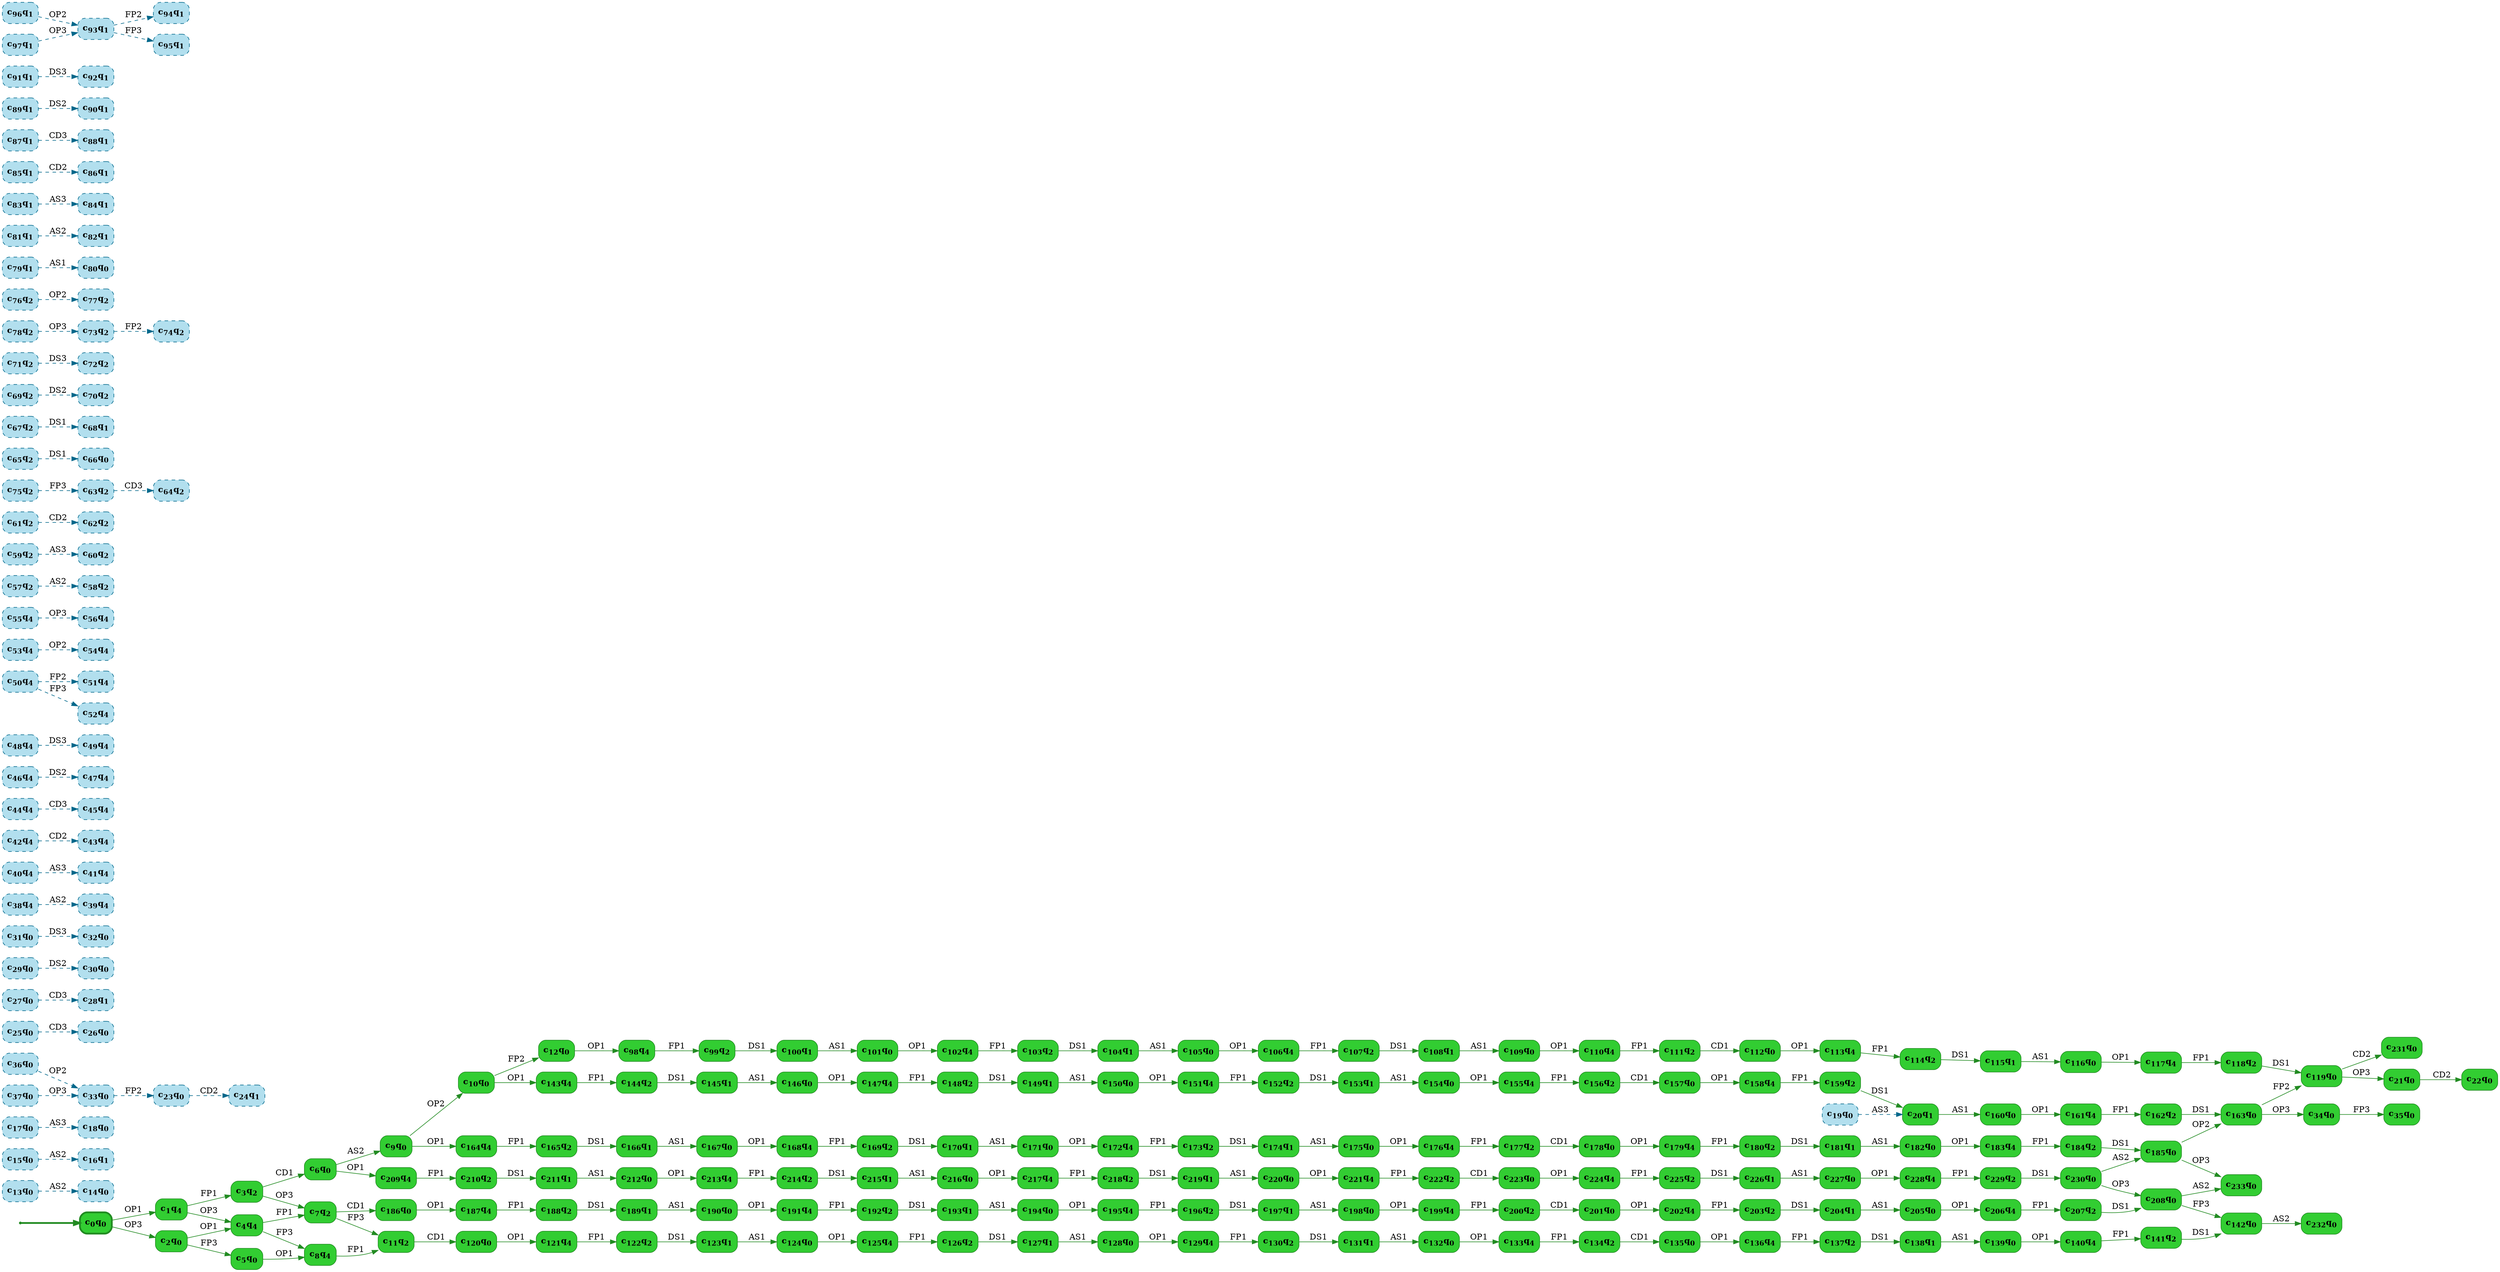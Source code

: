digraph g {

	rankdir="LR"

	__invisible__[shape="point", color="forestgreen"]
	c0q0[label=<<b>c<sub>0</sub>q<sub>0</sub></b>>, shape="box", style="rounded, filled", fillcolor="limegreen", color="forestgreen", penwidth=3] // Initial
	c1q4[label=<<b>c<sub>1</sub>q<sub>4</sub></b>>, shape="box", style="rounded, filled", fillcolor="limegreen", color="forestgreen"]
	c3q2[label=<<b>c<sub>3</sub>q<sub>2</sub></b>>, shape="box", style="rounded, filled", fillcolor="limegreen", color="forestgreen"]
	c6q0[label=<<b>c<sub>6</sub>q<sub>0</sub></b>>, shape="box", style="rounded, filled", fillcolor="limegreen", color="forestgreen"]
	c9q0[label=<<b>c<sub>9</sub>q<sub>0</sub></b>>, shape="box", style="rounded, filled", fillcolor="limegreen", color="forestgreen"]
	c10q0[label=<<b>c<sub>10</sub>q<sub>0</sub></b>>, shape="box", style="rounded, filled", fillcolor="limegreen", color="forestgreen"]
	c12q0[label=<<b>c<sub>12</sub>q<sub>0</sub></b>>, shape="box", style="rounded, filled", fillcolor="limegreen", color="forestgreen"]
	c98q4[label=<<b>c<sub>98</sub>q<sub>4</sub></b>>, shape="box", style="rounded, filled", fillcolor="limegreen", color="forestgreen"]
	c99q2[label=<<b>c<sub>99</sub>q<sub>2</sub></b>>, shape="box", style="rounded, filled", fillcolor="limegreen", color="forestgreen"]
	c100q1[label=<<b>c<sub>100</sub>q<sub>1</sub></b>>, shape="box", style="rounded, filled", fillcolor="limegreen", color="forestgreen"]
	c101q0[label=<<b>c<sub>101</sub>q<sub>0</sub></b>>, shape="box", style="rounded, filled", fillcolor="limegreen", color="forestgreen"]
	c102q4[label=<<b>c<sub>102</sub>q<sub>4</sub></b>>, shape="box", style="rounded, filled", fillcolor="limegreen", color="forestgreen"]
	c103q2[label=<<b>c<sub>103</sub>q<sub>2</sub></b>>, shape="box", style="rounded, filled", fillcolor="limegreen", color="forestgreen"]
	c104q1[label=<<b>c<sub>104</sub>q<sub>1</sub></b>>, shape="box", style="rounded, filled", fillcolor="limegreen", color="forestgreen"]
	c105q0[label=<<b>c<sub>105</sub>q<sub>0</sub></b>>, shape="box", style="rounded, filled", fillcolor="limegreen", color="forestgreen"]
	c106q4[label=<<b>c<sub>106</sub>q<sub>4</sub></b>>, shape="box", style="rounded, filled", fillcolor="limegreen", color="forestgreen"]
	c107q2[label=<<b>c<sub>107</sub>q<sub>2</sub></b>>, shape="box", style="rounded, filled", fillcolor="limegreen", color="forestgreen"]
	c108q1[label=<<b>c<sub>108</sub>q<sub>1</sub></b>>, shape="box", style="rounded, filled", fillcolor="limegreen", color="forestgreen"]
	c109q0[label=<<b>c<sub>109</sub>q<sub>0</sub></b>>, shape="box", style="rounded, filled", fillcolor="limegreen", color="forestgreen"]
	c110q4[label=<<b>c<sub>110</sub>q<sub>4</sub></b>>, shape="box", style="rounded, filled", fillcolor="limegreen", color="forestgreen"]
	c111q2[label=<<b>c<sub>111</sub>q<sub>2</sub></b>>, shape="box", style="rounded, filled", fillcolor="limegreen", color="forestgreen"]
	c112q0[label=<<b>c<sub>112</sub>q<sub>0</sub></b>>, shape="box", style="rounded, filled", fillcolor="limegreen", color="forestgreen"]
	c113q4[label=<<b>c<sub>113</sub>q<sub>4</sub></b>>, shape="box", style="rounded, filled", fillcolor="limegreen", color="forestgreen"]
	c114q2[label=<<b>c<sub>114</sub>q<sub>2</sub></b>>, shape="box", style="rounded, filled", fillcolor="limegreen", color="forestgreen"]
	c115q1[label=<<b>c<sub>115</sub>q<sub>1</sub></b>>, shape="box", style="rounded, filled", fillcolor="limegreen", color="forestgreen"]
	c116q0[label=<<b>c<sub>116</sub>q<sub>0</sub></b>>, shape="box", style="rounded, filled", fillcolor="limegreen", color="forestgreen"]
	c117q4[label=<<b>c<sub>117</sub>q<sub>4</sub></b>>, shape="box", style="rounded, filled", fillcolor="limegreen", color="forestgreen"]
	c118q2[label=<<b>c<sub>118</sub>q<sub>2</sub></b>>, shape="box", style="rounded, filled", fillcolor="limegreen", color="forestgreen"]
	c119q0[label=<<b>c<sub>119</sub>q<sub>0</sub></b>>, shape="box", style="rounded, filled", fillcolor="limegreen", color="forestgreen"]
	c231q0[label=<<b>c<sub>231</sub>q<sub>0</sub></b>>, shape="box", style="rounded, filled", fillcolor="limegreen", color="forestgreen"]
	c21q0[label=<<b>c<sub>21</sub>q<sub>0</sub></b>>, shape="box", style="rounded, filled", fillcolor="limegreen", color="forestgreen"]
	c22q0[label=<<b>c<sub>22</sub>q<sub>0</sub></b>>, shape="box", style="rounded, filled", fillcolor="limegreen", color="forestgreen"]
	c143q4[label=<<b>c<sub>143</sub>q<sub>4</sub></b>>, shape="box", style="rounded, filled", fillcolor="limegreen", color="forestgreen"]
	c144q2[label=<<b>c<sub>144</sub>q<sub>2</sub></b>>, shape="box", style="rounded, filled", fillcolor="limegreen", color="forestgreen"]
	c145q1[label=<<b>c<sub>145</sub>q<sub>1</sub></b>>, shape="box", style="rounded, filled", fillcolor="limegreen", color="forestgreen"]
	c146q0[label=<<b>c<sub>146</sub>q<sub>0</sub></b>>, shape="box", style="rounded, filled", fillcolor="limegreen", color="forestgreen"]
	c147q4[label=<<b>c<sub>147</sub>q<sub>4</sub></b>>, shape="box", style="rounded, filled", fillcolor="limegreen", color="forestgreen"]
	c148q2[label=<<b>c<sub>148</sub>q<sub>2</sub></b>>, shape="box", style="rounded, filled", fillcolor="limegreen", color="forestgreen"]
	c149q1[label=<<b>c<sub>149</sub>q<sub>1</sub></b>>, shape="box", style="rounded, filled", fillcolor="limegreen", color="forestgreen"]
	c150q0[label=<<b>c<sub>150</sub>q<sub>0</sub></b>>, shape="box", style="rounded, filled", fillcolor="limegreen", color="forestgreen"]
	c151q4[label=<<b>c<sub>151</sub>q<sub>4</sub></b>>, shape="box", style="rounded, filled", fillcolor="limegreen", color="forestgreen"]
	c152q2[label=<<b>c<sub>152</sub>q<sub>2</sub></b>>, shape="box", style="rounded, filled", fillcolor="limegreen", color="forestgreen"]
	c153q1[label=<<b>c<sub>153</sub>q<sub>1</sub></b>>, shape="box", style="rounded, filled", fillcolor="limegreen", color="forestgreen"]
	c154q0[label=<<b>c<sub>154</sub>q<sub>0</sub></b>>, shape="box", style="rounded, filled", fillcolor="limegreen", color="forestgreen"]
	c155q4[label=<<b>c<sub>155</sub>q<sub>4</sub></b>>, shape="box", style="rounded, filled", fillcolor="limegreen", color="forestgreen"]
	c156q2[label=<<b>c<sub>156</sub>q<sub>2</sub></b>>, shape="box", style="rounded, filled", fillcolor="limegreen", color="forestgreen"]
	c157q0[label=<<b>c<sub>157</sub>q<sub>0</sub></b>>, shape="box", style="rounded, filled", fillcolor="limegreen", color="forestgreen"]
	c158q4[label=<<b>c<sub>158</sub>q<sub>4</sub></b>>, shape="box", style="rounded, filled", fillcolor="limegreen", color="forestgreen"]
	c159q2[label=<<b>c<sub>159</sub>q<sub>2</sub></b>>, shape="box", style="rounded, filled", fillcolor="limegreen", color="forestgreen"]
	c20q1[label=<<b>c<sub>20</sub>q<sub>1</sub></b>>, shape="box", style="rounded, filled", fillcolor="limegreen", color="forestgreen"]
	c160q0[label=<<b>c<sub>160</sub>q<sub>0</sub></b>>, shape="box", style="rounded, filled", fillcolor="limegreen", color="forestgreen"]
	c161q4[label=<<b>c<sub>161</sub>q<sub>4</sub></b>>, shape="box", style="rounded, filled", fillcolor="limegreen", color="forestgreen"]
	c162q2[label=<<b>c<sub>162</sub>q<sub>2</sub></b>>, shape="box", style="rounded, filled", fillcolor="limegreen", color="forestgreen"]
	c163q0[label=<<b>c<sub>163</sub>q<sub>0</sub></b>>, shape="box", style="rounded, filled", fillcolor="limegreen", color="forestgreen"]
	c34q0[label=<<b>c<sub>34</sub>q<sub>0</sub></b>>, shape="box", style="rounded, filled", fillcolor="limegreen", color="forestgreen"]
	c35q0[label=<<b>c<sub>35</sub>q<sub>0</sub></b>>, shape="box", style="rounded, filled", fillcolor="limegreen", color="forestgreen"]
	c164q4[label=<<b>c<sub>164</sub>q<sub>4</sub></b>>, shape="box", style="rounded, filled", fillcolor="limegreen", color="forestgreen"]
	c165q2[label=<<b>c<sub>165</sub>q<sub>2</sub></b>>, shape="box", style="rounded, filled", fillcolor="limegreen", color="forestgreen"]
	c166q1[label=<<b>c<sub>166</sub>q<sub>1</sub></b>>, shape="box", style="rounded, filled", fillcolor="limegreen", color="forestgreen"]
	c167q0[label=<<b>c<sub>167</sub>q<sub>0</sub></b>>, shape="box", style="rounded, filled", fillcolor="limegreen", color="forestgreen"]
	c168q4[label=<<b>c<sub>168</sub>q<sub>4</sub></b>>, shape="box", style="rounded, filled", fillcolor="limegreen", color="forestgreen"]
	c169q2[label=<<b>c<sub>169</sub>q<sub>2</sub></b>>, shape="box", style="rounded, filled", fillcolor="limegreen", color="forestgreen"]
	c170q1[label=<<b>c<sub>170</sub>q<sub>1</sub></b>>, shape="box", style="rounded, filled", fillcolor="limegreen", color="forestgreen"]
	c171q0[label=<<b>c<sub>171</sub>q<sub>0</sub></b>>, shape="box", style="rounded, filled", fillcolor="limegreen", color="forestgreen"]
	c172q4[label=<<b>c<sub>172</sub>q<sub>4</sub></b>>, shape="box", style="rounded, filled", fillcolor="limegreen", color="forestgreen"]
	c173q2[label=<<b>c<sub>173</sub>q<sub>2</sub></b>>, shape="box", style="rounded, filled", fillcolor="limegreen", color="forestgreen"]
	c174q1[label=<<b>c<sub>174</sub>q<sub>1</sub></b>>, shape="box", style="rounded, filled", fillcolor="limegreen", color="forestgreen"]
	c175q0[label=<<b>c<sub>175</sub>q<sub>0</sub></b>>, shape="box", style="rounded, filled", fillcolor="limegreen", color="forestgreen"]
	c176q4[label=<<b>c<sub>176</sub>q<sub>4</sub></b>>, shape="box", style="rounded, filled", fillcolor="limegreen", color="forestgreen"]
	c177q2[label=<<b>c<sub>177</sub>q<sub>2</sub></b>>, shape="box", style="rounded, filled", fillcolor="limegreen", color="forestgreen"]
	c178q0[label=<<b>c<sub>178</sub>q<sub>0</sub></b>>, shape="box", style="rounded, filled", fillcolor="limegreen", color="forestgreen"]
	c179q4[label=<<b>c<sub>179</sub>q<sub>4</sub></b>>, shape="box", style="rounded, filled", fillcolor="limegreen", color="forestgreen"]
	c180q2[label=<<b>c<sub>180</sub>q<sub>2</sub></b>>, shape="box", style="rounded, filled", fillcolor="limegreen", color="forestgreen"]
	c181q1[label=<<b>c<sub>181</sub>q<sub>1</sub></b>>, shape="box", style="rounded, filled", fillcolor="limegreen", color="forestgreen"]
	c182q0[label=<<b>c<sub>182</sub>q<sub>0</sub></b>>, shape="box", style="rounded, filled", fillcolor="limegreen", color="forestgreen"]
	c183q4[label=<<b>c<sub>183</sub>q<sub>4</sub></b>>, shape="box", style="rounded, filled", fillcolor="limegreen", color="forestgreen"]
	c184q2[label=<<b>c<sub>184</sub>q<sub>2</sub></b>>, shape="box", style="rounded, filled", fillcolor="limegreen", color="forestgreen"]
	c185q0[label=<<b>c<sub>185</sub>q<sub>0</sub></b>>, shape="box", style="rounded, filled", fillcolor="limegreen", color="forestgreen"]
	c233q0[label=<<b>c<sub>233</sub>q<sub>0</sub></b>>, shape="box", style="rounded, filled", fillcolor="limegreen", color="forestgreen"]
	c209q4[label=<<b>c<sub>209</sub>q<sub>4</sub></b>>, shape="box", style="rounded, filled", fillcolor="limegreen", color="forestgreen"]
	c210q2[label=<<b>c<sub>210</sub>q<sub>2</sub></b>>, shape="box", style="rounded, filled", fillcolor="limegreen", color="forestgreen"]
	c211q1[label=<<b>c<sub>211</sub>q<sub>1</sub></b>>, shape="box", style="rounded, filled", fillcolor="limegreen", color="forestgreen"]
	c212q0[label=<<b>c<sub>212</sub>q<sub>0</sub></b>>, shape="box", style="rounded, filled", fillcolor="limegreen", color="forestgreen"]
	c213q4[label=<<b>c<sub>213</sub>q<sub>4</sub></b>>, shape="box", style="rounded, filled", fillcolor="limegreen", color="forestgreen"]
	c214q2[label=<<b>c<sub>214</sub>q<sub>2</sub></b>>, shape="box", style="rounded, filled", fillcolor="limegreen", color="forestgreen"]
	c215q1[label=<<b>c<sub>215</sub>q<sub>1</sub></b>>, shape="box", style="rounded, filled", fillcolor="limegreen", color="forestgreen"]
	c216q0[label=<<b>c<sub>216</sub>q<sub>0</sub></b>>, shape="box", style="rounded, filled", fillcolor="limegreen", color="forestgreen"]
	c217q4[label=<<b>c<sub>217</sub>q<sub>4</sub></b>>, shape="box", style="rounded, filled", fillcolor="limegreen", color="forestgreen"]
	c218q2[label=<<b>c<sub>218</sub>q<sub>2</sub></b>>, shape="box", style="rounded, filled", fillcolor="limegreen", color="forestgreen"]
	c219q1[label=<<b>c<sub>219</sub>q<sub>1</sub></b>>, shape="box", style="rounded, filled", fillcolor="limegreen", color="forestgreen"]
	c220q0[label=<<b>c<sub>220</sub>q<sub>0</sub></b>>, shape="box", style="rounded, filled", fillcolor="limegreen", color="forestgreen"]
	c221q4[label=<<b>c<sub>221</sub>q<sub>4</sub></b>>, shape="box", style="rounded, filled", fillcolor="limegreen", color="forestgreen"]
	c222q2[label=<<b>c<sub>222</sub>q<sub>2</sub></b>>, shape="box", style="rounded, filled", fillcolor="limegreen", color="forestgreen"]
	c223q0[label=<<b>c<sub>223</sub>q<sub>0</sub></b>>, shape="box", style="rounded, filled", fillcolor="limegreen", color="forestgreen"]
	c224q4[label=<<b>c<sub>224</sub>q<sub>4</sub></b>>, shape="box", style="rounded, filled", fillcolor="limegreen", color="forestgreen"]
	c225q2[label=<<b>c<sub>225</sub>q<sub>2</sub></b>>, shape="box", style="rounded, filled", fillcolor="limegreen", color="forestgreen"]
	c226q1[label=<<b>c<sub>226</sub>q<sub>1</sub></b>>, shape="box", style="rounded, filled", fillcolor="limegreen", color="forestgreen"]
	c227q0[label=<<b>c<sub>227</sub>q<sub>0</sub></b>>, shape="box", style="rounded, filled", fillcolor="limegreen", color="forestgreen"]
	c228q4[label=<<b>c<sub>228</sub>q<sub>4</sub></b>>, shape="box", style="rounded, filled", fillcolor="limegreen", color="forestgreen"]
	c229q2[label=<<b>c<sub>229</sub>q<sub>2</sub></b>>, shape="box", style="rounded, filled", fillcolor="limegreen", color="forestgreen"]
	c230q0[label=<<b>c<sub>230</sub>q<sub>0</sub></b>>, shape="box", style="rounded, filled", fillcolor="limegreen", color="forestgreen"]
	c208q0[label=<<b>c<sub>208</sub>q<sub>0</sub></b>>, shape="box", style="rounded, filled", fillcolor="limegreen", color="forestgreen"]
	c142q0[label=<<b>c<sub>142</sub>q<sub>0</sub></b>>, shape="box", style="rounded, filled", fillcolor="limegreen", color="forestgreen"]
	c232q0[label=<<b>c<sub>232</sub>q<sub>0</sub></b>>, shape="box", style="rounded, filled", fillcolor="limegreen", color="forestgreen"]
	c7q2[label=<<b>c<sub>7</sub>q<sub>2</sub></b>>, shape="box", style="rounded, filled", fillcolor="limegreen", color="forestgreen"]
	c11q2[label=<<b>c<sub>11</sub>q<sub>2</sub></b>>, shape="box", style="rounded, filled", fillcolor="limegreen", color="forestgreen"]
	c120q0[label=<<b>c<sub>120</sub>q<sub>0</sub></b>>, shape="box", style="rounded, filled", fillcolor="limegreen", color="forestgreen"]
	c121q4[label=<<b>c<sub>121</sub>q<sub>4</sub></b>>, shape="box", style="rounded, filled", fillcolor="limegreen", color="forestgreen"]
	c122q2[label=<<b>c<sub>122</sub>q<sub>2</sub></b>>, shape="box", style="rounded, filled", fillcolor="limegreen", color="forestgreen"]
	c123q1[label=<<b>c<sub>123</sub>q<sub>1</sub></b>>, shape="box", style="rounded, filled", fillcolor="limegreen", color="forestgreen"]
	c124q0[label=<<b>c<sub>124</sub>q<sub>0</sub></b>>, shape="box", style="rounded, filled", fillcolor="limegreen", color="forestgreen"]
	c125q4[label=<<b>c<sub>125</sub>q<sub>4</sub></b>>, shape="box", style="rounded, filled", fillcolor="limegreen", color="forestgreen"]
	c126q2[label=<<b>c<sub>126</sub>q<sub>2</sub></b>>, shape="box", style="rounded, filled", fillcolor="limegreen", color="forestgreen"]
	c127q1[label=<<b>c<sub>127</sub>q<sub>1</sub></b>>, shape="box", style="rounded, filled", fillcolor="limegreen", color="forestgreen"]
	c128q0[label=<<b>c<sub>128</sub>q<sub>0</sub></b>>, shape="box", style="rounded, filled", fillcolor="limegreen", color="forestgreen"]
	c129q4[label=<<b>c<sub>129</sub>q<sub>4</sub></b>>, shape="box", style="rounded, filled", fillcolor="limegreen", color="forestgreen"]
	c130q2[label=<<b>c<sub>130</sub>q<sub>2</sub></b>>, shape="box", style="rounded, filled", fillcolor="limegreen", color="forestgreen"]
	c131q1[label=<<b>c<sub>131</sub>q<sub>1</sub></b>>, shape="box", style="rounded, filled", fillcolor="limegreen", color="forestgreen"]
	c132q0[label=<<b>c<sub>132</sub>q<sub>0</sub></b>>, shape="box", style="rounded, filled", fillcolor="limegreen", color="forestgreen"]
	c133q4[label=<<b>c<sub>133</sub>q<sub>4</sub></b>>, shape="box", style="rounded, filled", fillcolor="limegreen", color="forestgreen"]
	c134q2[label=<<b>c<sub>134</sub>q<sub>2</sub></b>>, shape="box", style="rounded, filled", fillcolor="limegreen", color="forestgreen"]
	c135q0[label=<<b>c<sub>135</sub>q<sub>0</sub></b>>, shape="box", style="rounded, filled", fillcolor="limegreen", color="forestgreen"]
	c136q4[label=<<b>c<sub>136</sub>q<sub>4</sub></b>>, shape="box", style="rounded, filled", fillcolor="limegreen", color="forestgreen"]
	c137q2[label=<<b>c<sub>137</sub>q<sub>2</sub></b>>, shape="box", style="rounded, filled", fillcolor="limegreen", color="forestgreen"]
	c138q1[label=<<b>c<sub>138</sub>q<sub>1</sub></b>>, shape="box", style="rounded, filled", fillcolor="limegreen", color="forestgreen"]
	c139q0[label=<<b>c<sub>139</sub>q<sub>0</sub></b>>, shape="box", style="rounded, filled", fillcolor="limegreen", color="forestgreen"]
	c140q4[label=<<b>c<sub>140</sub>q<sub>4</sub></b>>, shape="box", style="rounded, filled", fillcolor="limegreen", color="forestgreen"]
	c141q2[label=<<b>c<sub>141</sub>q<sub>2</sub></b>>, shape="box", style="rounded, filled", fillcolor="limegreen", color="forestgreen"]
	c186q0[label=<<b>c<sub>186</sub>q<sub>0</sub></b>>, shape="box", style="rounded, filled", fillcolor="limegreen", color="forestgreen"]
	c187q4[label=<<b>c<sub>187</sub>q<sub>4</sub></b>>, shape="box", style="rounded, filled", fillcolor="limegreen", color="forestgreen"]
	c188q2[label=<<b>c<sub>188</sub>q<sub>2</sub></b>>, shape="box", style="rounded, filled", fillcolor="limegreen", color="forestgreen"]
	c189q1[label=<<b>c<sub>189</sub>q<sub>1</sub></b>>, shape="box", style="rounded, filled", fillcolor="limegreen", color="forestgreen"]
	c190q0[label=<<b>c<sub>190</sub>q<sub>0</sub></b>>, shape="box", style="rounded, filled", fillcolor="limegreen", color="forestgreen"]
	c191q4[label=<<b>c<sub>191</sub>q<sub>4</sub></b>>, shape="box", style="rounded, filled", fillcolor="limegreen", color="forestgreen"]
	c192q2[label=<<b>c<sub>192</sub>q<sub>2</sub></b>>, shape="box", style="rounded, filled", fillcolor="limegreen", color="forestgreen"]
	c193q1[label=<<b>c<sub>193</sub>q<sub>1</sub></b>>, shape="box", style="rounded, filled", fillcolor="limegreen", color="forestgreen"]
	c194q0[label=<<b>c<sub>194</sub>q<sub>0</sub></b>>, shape="box", style="rounded, filled", fillcolor="limegreen", color="forestgreen"]
	c195q4[label=<<b>c<sub>195</sub>q<sub>4</sub></b>>, shape="box", style="rounded, filled", fillcolor="limegreen", color="forestgreen"]
	c196q2[label=<<b>c<sub>196</sub>q<sub>2</sub></b>>, shape="box", style="rounded, filled", fillcolor="limegreen", color="forestgreen"]
	c197q1[label=<<b>c<sub>197</sub>q<sub>1</sub></b>>, shape="box", style="rounded, filled", fillcolor="limegreen", color="forestgreen"]
	c198q0[label=<<b>c<sub>198</sub>q<sub>0</sub></b>>, shape="box", style="rounded, filled", fillcolor="limegreen", color="forestgreen"]
	c199q4[label=<<b>c<sub>199</sub>q<sub>4</sub></b>>, shape="box", style="rounded, filled", fillcolor="limegreen", color="forestgreen"]
	c200q2[label=<<b>c<sub>200</sub>q<sub>2</sub></b>>, shape="box", style="rounded, filled", fillcolor="limegreen", color="forestgreen"]
	c201q0[label=<<b>c<sub>201</sub>q<sub>0</sub></b>>, shape="box", style="rounded, filled", fillcolor="limegreen", color="forestgreen"]
	c202q4[label=<<b>c<sub>202</sub>q<sub>4</sub></b>>, shape="box", style="rounded, filled", fillcolor="limegreen", color="forestgreen"]
	c203q2[label=<<b>c<sub>203</sub>q<sub>2</sub></b>>, shape="box", style="rounded, filled", fillcolor="limegreen", color="forestgreen"]
	c204q1[label=<<b>c<sub>204</sub>q<sub>1</sub></b>>, shape="box", style="rounded, filled", fillcolor="limegreen", color="forestgreen"]
	c205q0[label=<<b>c<sub>205</sub>q<sub>0</sub></b>>, shape="box", style="rounded, filled", fillcolor="limegreen", color="forestgreen"]
	c206q4[label=<<b>c<sub>206</sub>q<sub>4</sub></b>>, shape="box", style="rounded, filled", fillcolor="limegreen", color="forestgreen"]
	c207q2[label=<<b>c<sub>207</sub>q<sub>2</sub></b>>, shape="box", style="rounded, filled", fillcolor="limegreen", color="forestgreen"]
	c4q4[label=<<b>c<sub>4</sub>q<sub>4</sub></b>>, shape="box", style="rounded, filled", fillcolor="limegreen", color="forestgreen"]
	c8q4[label=<<b>c<sub>8</sub>q<sub>4</sub></b>>, shape="box", style="rounded, filled", fillcolor="limegreen", color="forestgreen"]
	c2q0[label=<<b>c<sub>2</sub>q<sub>0</sub></b>>, shape="box", style="rounded, filled", fillcolor="limegreen", color="forestgreen"]
	c5q0[label=<<b>c<sub>5</sub>q<sub>0</sub></b>>, shape="box", style="rounded, filled", fillcolor="limegreen", color="forestgreen"]
	c13q0[label=<<b>c<sub>13</sub>q<sub>0</sub></b>>, shape="box", style="rounded, filled, dashed", fillcolor="lightblue2", color="deepskyblue4"]
	c14q0[label=<<b>c<sub>14</sub>q<sub>0</sub></b>>, shape="box", style="rounded, filled, dashed", fillcolor="lightblue2", color="deepskyblue4"]
	c15q0[label=<<b>c<sub>15</sub>q<sub>0</sub></b>>, shape="box", style="rounded, filled, dashed", fillcolor="lightblue2", color="deepskyblue4"]
	c16q1[label=<<b>c<sub>16</sub>q<sub>1</sub></b>>, shape="box", style="rounded, filled, dashed", fillcolor="lightblue2", color="deepskyblue4"]
	c17q0[label=<<b>c<sub>17</sub>q<sub>0</sub></b>>, shape="box", style="rounded, filled, dashed", fillcolor="lightblue2", color="deepskyblue4"]
	c18q0[label=<<b>c<sub>18</sub>q<sub>0</sub></b>>, shape="box", style="rounded, filled, dashed", fillcolor="lightblue2", color="deepskyblue4"]
	c19q0[label=<<b>c<sub>19</sub>q<sub>0</sub></b>>, shape="box", style="rounded, filled, dashed", fillcolor="lightblue2", color="deepskyblue4"]
	c23q0[label=<<b>c<sub>23</sub>q<sub>0</sub></b>>, shape="box", style="rounded, filled, dashed", fillcolor="lightblue2", color="deepskyblue4"]
	c24q1[label=<<b>c<sub>24</sub>q<sub>1</sub></b>>, shape="box", style="rounded, filled, dashed", fillcolor="lightblue2", color="deepskyblue4"]
	c25q0[label=<<b>c<sub>25</sub>q<sub>0</sub></b>>, shape="box", style="rounded, filled, dashed", fillcolor="lightblue2", color="deepskyblue4"]
	c26q0[label=<<b>c<sub>26</sub>q<sub>0</sub></b>>, shape="box", style="rounded, filled, dashed", fillcolor="lightblue2", color="deepskyblue4"]
	c27q0[label=<<b>c<sub>27</sub>q<sub>0</sub></b>>, shape="box", style="rounded, filled, dashed", fillcolor="lightblue2", color="deepskyblue4"]
	c28q1[label=<<b>c<sub>28</sub>q<sub>1</sub></b>>, shape="box", style="rounded, filled, dashed", fillcolor="lightblue2", color="deepskyblue4"]
	c29q0[label=<<b>c<sub>29</sub>q<sub>0</sub></b>>, shape="box", style="rounded, filled, dashed", fillcolor="lightblue2", color="deepskyblue4"]
	c30q0[label=<<b>c<sub>30</sub>q<sub>0</sub></b>>, shape="box", style="rounded, filled, dashed", fillcolor="lightblue2", color="deepskyblue4"]
	c31q0[label=<<b>c<sub>31</sub>q<sub>0</sub></b>>, shape="box", style="rounded, filled, dashed", fillcolor="lightblue2", color="deepskyblue4"]
	c32q0[label=<<b>c<sub>32</sub>q<sub>0</sub></b>>, shape="box", style="rounded, filled, dashed", fillcolor="lightblue2", color="deepskyblue4"]
	c33q0[label=<<b>c<sub>33</sub>q<sub>0</sub></b>>, shape="box", style="rounded, filled, dashed", fillcolor="lightblue2", color="deepskyblue4"]
	c36q0[label=<<b>c<sub>36</sub>q<sub>0</sub></b>>, shape="box", style="rounded, filled, dashed", fillcolor="lightblue2", color="deepskyblue4"]
	c37q0[label=<<b>c<sub>37</sub>q<sub>0</sub></b>>, shape="box", style="rounded, filled, dashed", fillcolor="lightblue2", color="deepskyblue4"]
	c38q4[label=<<b>c<sub>38</sub>q<sub>4</sub></b>>, shape="box", style="rounded, filled, dashed", fillcolor="lightblue2", color="deepskyblue4"]
	c39q4[label=<<b>c<sub>39</sub>q<sub>4</sub></b>>, shape="box", style="rounded, filled, dashed", fillcolor="lightblue2", color="deepskyblue4"]
	c40q4[label=<<b>c<sub>40</sub>q<sub>4</sub></b>>, shape="box", style="rounded, filled, dashed", fillcolor="lightblue2", color="deepskyblue4"]
	c41q4[label=<<b>c<sub>41</sub>q<sub>4</sub></b>>, shape="box", style="rounded, filled, dashed", fillcolor="lightblue2", color="deepskyblue4"]
	c42q4[label=<<b>c<sub>42</sub>q<sub>4</sub></b>>, shape="box", style="rounded, filled, dashed", fillcolor="lightblue2", color="deepskyblue4"]
	c43q4[label=<<b>c<sub>43</sub>q<sub>4</sub></b>>, shape="box", style="rounded, filled, dashed", fillcolor="lightblue2", color="deepskyblue4"]
	c44q4[label=<<b>c<sub>44</sub>q<sub>4</sub></b>>, shape="box", style="rounded, filled, dashed", fillcolor="lightblue2", color="deepskyblue4"]
	c45q4[label=<<b>c<sub>45</sub>q<sub>4</sub></b>>, shape="box", style="rounded, filled, dashed", fillcolor="lightblue2", color="deepskyblue4"]
	c46q4[label=<<b>c<sub>46</sub>q<sub>4</sub></b>>, shape="box", style="rounded, filled, dashed", fillcolor="lightblue2", color="deepskyblue4"]
	c47q4[label=<<b>c<sub>47</sub>q<sub>4</sub></b>>, shape="box", style="rounded, filled, dashed", fillcolor="lightblue2", color="deepskyblue4"]
	c48q4[label=<<b>c<sub>48</sub>q<sub>4</sub></b>>, shape="box", style="rounded, filled, dashed", fillcolor="lightblue2", color="deepskyblue4"]
	c49q4[label=<<b>c<sub>49</sub>q<sub>4</sub></b>>, shape="box", style="rounded, filled, dashed", fillcolor="lightblue2", color="deepskyblue4"]
	c50q4[label=<<b>c<sub>50</sub>q<sub>4</sub></b>>, shape="box", style="rounded, filled, dashed", fillcolor="lightblue2", color="deepskyblue4"]
	c51q4[label=<<b>c<sub>51</sub>q<sub>4</sub></b>>, shape="box", style="rounded, filled, dashed", fillcolor="lightblue2", color="deepskyblue4"]
	c52q4[label=<<b>c<sub>52</sub>q<sub>4</sub></b>>, shape="box", style="rounded, filled, dashed", fillcolor="lightblue2", color="deepskyblue4"]
	c53q4[label=<<b>c<sub>53</sub>q<sub>4</sub></b>>, shape="box", style="rounded, filled, dashed", fillcolor="lightblue2", color="deepskyblue4"]
	c54q4[label=<<b>c<sub>54</sub>q<sub>4</sub></b>>, shape="box", style="rounded, filled, dashed", fillcolor="lightblue2", color="deepskyblue4"]
	c55q4[label=<<b>c<sub>55</sub>q<sub>4</sub></b>>, shape="box", style="rounded, filled, dashed", fillcolor="lightblue2", color="deepskyblue4"]
	c56q4[label=<<b>c<sub>56</sub>q<sub>4</sub></b>>, shape="box", style="rounded, filled, dashed", fillcolor="lightblue2", color="deepskyblue4"]
	c57q2[label=<<b>c<sub>57</sub>q<sub>2</sub></b>>, shape="box", style="rounded, filled, dashed", fillcolor="lightblue2", color="deepskyblue4"]
	c58q2[label=<<b>c<sub>58</sub>q<sub>2</sub></b>>, shape="box", style="rounded, filled, dashed", fillcolor="lightblue2", color="deepskyblue4"]
	c59q2[label=<<b>c<sub>59</sub>q<sub>2</sub></b>>, shape="box", style="rounded, filled, dashed", fillcolor="lightblue2", color="deepskyblue4"]
	c60q2[label=<<b>c<sub>60</sub>q<sub>2</sub></b>>, shape="box", style="rounded, filled, dashed", fillcolor="lightblue2", color="deepskyblue4"]
	c61q2[label=<<b>c<sub>61</sub>q<sub>2</sub></b>>, shape="box", style="rounded, filled, dashed", fillcolor="lightblue2", color="deepskyblue4"]
	c62q2[label=<<b>c<sub>62</sub>q<sub>2</sub></b>>, shape="box", style="rounded, filled, dashed", fillcolor="lightblue2", color="deepskyblue4"]
	c63q2[label=<<b>c<sub>63</sub>q<sub>2</sub></b>>, shape="box", style="rounded, filled, dashed", fillcolor="lightblue2", color="deepskyblue4"]
	c64q2[label=<<b>c<sub>64</sub>q<sub>2</sub></b>>, shape="box", style="rounded, filled, dashed", fillcolor="lightblue2", color="deepskyblue4"]
	c65q2[label=<<b>c<sub>65</sub>q<sub>2</sub></b>>, shape="box", style="rounded, filled, dashed", fillcolor="lightblue2", color="deepskyblue4"]
	c66q0[label=<<b>c<sub>66</sub>q<sub>0</sub></b>>, shape="box", style="rounded, filled, dashed", fillcolor="lightblue2", color="deepskyblue4"]
	c67q2[label=<<b>c<sub>67</sub>q<sub>2</sub></b>>, shape="box", style="rounded, filled, dashed", fillcolor="lightblue2", color="deepskyblue4"]
	c68q1[label=<<b>c<sub>68</sub>q<sub>1</sub></b>>, shape="box", style="rounded, filled, dashed", fillcolor="lightblue2", color="deepskyblue4"]
	c69q2[label=<<b>c<sub>69</sub>q<sub>2</sub></b>>, shape="box", style="rounded, filled, dashed", fillcolor="lightblue2", color="deepskyblue4"]
	c70q2[label=<<b>c<sub>70</sub>q<sub>2</sub></b>>, shape="box", style="rounded, filled, dashed", fillcolor="lightblue2", color="deepskyblue4"]
	c71q2[label=<<b>c<sub>71</sub>q<sub>2</sub></b>>, shape="box", style="rounded, filled, dashed", fillcolor="lightblue2", color="deepskyblue4"]
	c72q2[label=<<b>c<sub>72</sub>q<sub>2</sub></b>>, shape="box", style="rounded, filled, dashed", fillcolor="lightblue2", color="deepskyblue4"]
	c73q2[label=<<b>c<sub>73</sub>q<sub>2</sub></b>>, shape="box", style="rounded, filled, dashed", fillcolor="lightblue2", color="deepskyblue4"]
	c74q2[label=<<b>c<sub>74</sub>q<sub>2</sub></b>>, shape="box", style="rounded, filled, dashed", fillcolor="lightblue2", color="deepskyblue4"]
	c75q2[label=<<b>c<sub>75</sub>q<sub>2</sub></b>>, shape="box", style="rounded, filled, dashed", fillcolor="lightblue2", color="deepskyblue4"]
	c76q2[label=<<b>c<sub>76</sub>q<sub>2</sub></b>>, shape="box", style="rounded, filled, dashed", fillcolor="lightblue2", color="deepskyblue4"]
	c77q2[label=<<b>c<sub>77</sub>q<sub>2</sub></b>>, shape="box", style="rounded, filled, dashed", fillcolor="lightblue2", color="deepskyblue4"]
	c78q2[label=<<b>c<sub>78</sub>q<sub>2</sub></b>>, shape="box", style="rounded, filled, dashed", fillcolor="lightblue2", color="deepskyblue4"]
	c79q1[label=<<b>c<sub>79</sub>q<sub>1</sub></b>>, shape="box", style="rounded, filled, dashed", fillcolor="lightblue2", color="deepskyblue4"]
	c80q0[label=<<b>c<sub>80</sub>q<sub>0</sub></b>>, shape="box", style="rounded, filled, dashed", fillcolor="lightblue2", color="deepskyblue4"]
	c81q1[label=<<b>c<sub>81</sub>q<sub>1</sub></b>>, shape="box", style="rounded, filled, dashed", fillcolor="lightblue2", color="deepskyblue4"]
	c82q1[label=<<b>c<sub>82</sub>q<sub>1</sub></b>>, shape="box", style="rounded, filled, dashed", fillcolor="lightblue2", color="deepskyblue4"]
	c83q1[label=<<b>c<sub>83</sub>q<sub>1</sub></b>>, shape="box", style="rounded, filled, dashed", fillcolor="lightblue2", color="deepskyblue4"]
	c84q1[label=<<b>c<sub>84</sub>q<sub>1</sub></b>>, shape="box", style="rounded, filled, dashed", fillcolor="lightblue2", color="deepskyblue4"]
	c85q1[label=<<b>c<sub>85</sub>q<sub>1</sub></b>>, shape="box", style="rounded, filled, dashed", fillcolor="lightblue2", color="deepskyblue4"]
	c86q1[label=<<b>c<sub>86</sub>q<sub>1</sub></b>>, shape="box", style="rounded, filled, dashed", fillcolor="lightblue2", color="deepskyblue4"]
	c87q1[label=<<b>c<sub>87</sub>q<sub>1</sub></b>>, shape="box", style="rounded, filled, dashed", fillcolor="lightblue2", color="deepskyblue4"]
	c88q1[label=<<b>c<sub>88</sub>q<sub>1</sub></b>>, shape="box", style="rounded, filled, dashed", fillcolor="lightblue2", color="deepskyblue4"]
	c89q1[label=<<b>c<sub>89</sub>q<sub>1</sub></b>>, shape="box", style="rounded, filled, dashed", fillcolor="lightblue2", color="deepskyblue4"]
	c90q1[label=<<b>c<sub>90</sub>q<sub>1</sub></b>>, shape="box", style="rounded, filled, dashed", fillcolor="lightblue2", color="deepskyblue4"]
	c91q1[label=<<b>c<sub>91</sub>q<sub>1</sub></b>>, shape="box", style="rounded, filled, dashed", fillcolor="lightblue2", color="deepskyblue4"]
	c92q1[label=<<b>c<sub>92</sub>q<sub>1</sub></b>>, shape="box", style="rounded, filled, dashed", fillcolor="lightblue2", color="deepskyblue4"]
	c93q1[label=<<b>c<sub>93</sub>q<sub>1</sub></b>>, shape="box", style="rounded, filled, dashed", fillcolor="lightblue2", color="deepskyblue4"]
	c94q1[label=<<b>c<sub>94</sub>q<sub>1</sub></b>>, shape="box", style="rounded, filled, dashed", fillcolor="lightblue2", color="deepskyblue4"]
	c95q1[label=<<b>c<sub>95</sub>q<sub>1</sub></b>>, shape="box", style="rounded, filled, dashed", fillcolor="lightblue2", color="deepskyblue4"]
	c96q1[label=<<b>c<sub>96</sub>q<sub>1</sub></b>>, shape="box", style="rounded, filled, dashed", fillcolor="lightblue2", color="deepskyblue4"]
	c97q1[label=<<b>c<sub>97</sub>q<sub>1</sub></b>>, shape="box", style="rounded, filled, dashed", fillcolor="lightblue2", color="deepskyblue4"]

	__invisible__ -> c0q0[penwidth=3, color="forestgreen"]
	c0q0 -> c1q4[label=<OP1>, color="forestgreen"]
	c1q4 -> c3q2[label=<FP1>, color="forestgreen"]
	c3q2 -> c6q0[label=<CD1>, color="forestgreen"]
	c6q0 -> c9q0[label=<AS2>, color="forestgreen"]
	c9q0 -> c10q0[label=<OP2>, color="forestgreen"]
	c10q0 -> c12q0[label=<FP2>, color="forestgreen"]
	c12q0 -> c98q4[label=<OP1>, color="forestgreen"]
	c98q4 -> c99q2[label=<FP1>, color="forestgreen"]
	c99q2 -> c100q1[label=<DS1>, color="forestgreen"]
	c100q1 -> c101q0[label=<AS1>, color="forestgreen"]
	c101q0 -> c102q4[label=<OP1>, color="forestgreen"]
	c102q4 -> c103q2[label=<FP1>, color="forestgreen"]
	c103q2 -> c104q1[label=<DS1>, color="forestgreen"]
	c104q1 -> c105q0[label=<AS1>, color="forestgreen"]
	c105q0 -> c106q4[label=<OP1>, color="forestgreen"]
	c106q4 -> c107q2[label=<FP1>, color="forestgreen"]
	c107q2 -> c108q1[label=<DS1>, color="forestgreen"]
	c108q1 -> c109q0[label=<AS1>, color="forestgreen"]
	c109q0 -> c110q4[label=<OP1>, color="forestgreen"]
	c110q4 -> c111q2[label=<FP1>, color="forestgreen"]
	c111q2 -> c112q0[label=<CD1>, color="forestgreen"]
	c112q0 -> c113q4[label=<OP1>, color="forestgreen"]
	c113q4 -> c114q2[label=<FP1>, color="forestgreen"]
	c114q2 -> c115q1[label=<DS1>, color="forestgreen"]
	c115q1 -> c116q0[label=<AS1>, color="forestgreen"]
	c116q0 -> c117q4[label=<OP1>, color="forestgreen"]
	c117q4 -> c118q2[label=<FP1>, color="forestgreen"]
	c118q2 -> c119q0[label=<DS1>, color="forestgreen"]
	c119q0 -> c231q0[label=<CD2>, color="forestgreen"]
	c119q0 -> c21q0[label=<OP3>, color="forestgreen"]
	c21q0 -> c22q0[label=<CD2>, color="forestgreen"]
	c10q0 -> c143q4[label=<OP1>, color="forestgreen"]
	c143q4 -> c144q2[label=<FP1>, color="forestgreen"]
	c144q2 -> c145q1[label=<DS1>, color="forestgreen"]
	c145q1 -> c146q0[label=<AS1>, color="forestgreen"]
	c146q0 -> c147q4[label=<OP1>, color="forestgreen"]
	c147q4 -> c148q2[label=<FP1>, color="forestgreen"]
	c148q2 -> c149q1[label=<DS1>, color="forestgreen"]
	c149q1 -> c150q0[label=<AS1>, color="forestgreen"]
	c150q0 -> c151q4[label=<OP1>, color="forestgreen"]
	c151q4 -> c152q2[label=<FP1>, color="forestgreen"]
	c152q2 -> c153q1[label=<DS1>, color="forestgreen"]
	c153q1 -> c154q0[label=<AS1>, color="forestgreen"]
	c154q0 -> c155q4[label=<OP1>, color="forestgreen"]
	c155q4 -> c156q2[label=<FP1>, color="forestgreen"]
	c156q2 -> c157q0[label=<CD1>, color="forestgreen"]
	c157q0 -> c158q4[label=<OP1>, color="forestgreen"]
	c158q4 -> c159q2[label=<FP1>, color="forestgreen"]
	c159q2 -> c20q1[label=<DS1>, color="forestgreen"]
	c20q1 -> c160q0[label=<AS1>, color="forestgreen"]
	c160q0 -> c161q4[label=<OP1>, color="forestgreen"]
	c161q4 -> c162q2[label=<FP1>, color="forestgreen"]
	c162q2 -> c163q0[label=<DS1>, color="forestgreen"]
	c163q0 -> c119q0[label=<FP2>, color="forestgreen"]
	c163q0 -> c34q0[label=<OP3>, color="forestgreen"]
	c34q0 -> c35q0[label=<FP3>, color="forestgreen"]
	c9q0 -> c164q4[label=<OP1>, color="forestgreen"]
	c164q4 -> c165q2[label=<FP1>, color="forestgreen"]
	c165q2 -> c166q1[label=<DS1>, color="forestgreen"]
	c166q1 -> c167q0[label=<AS1>, color="forestgreen"]
	c167q0 -> c168q4[label=<OP1>, color="forestgreen"]
	c168q4 -> c169q2[label=<FP1>, color="forestgreen"]
	c169q2 -> c170q1[label=<DS1>, color="forestgreen"]
	c170q1 -> c171q0[label=<AS1>, color="forestgreen"]
	c171q0 -> c172q4[label=<OP1>, color="forestgreen"]
	c172q4 -> c173q2[label=<FP1>, color="forestgreen"]
	c173q2 -> c174q1[label=<DS1>, color="forestgreen"]
	c174q1 -> c175q0[label=<AS1>, color="forestgreen"]
	c175q0 -> c176q4[label=<OP1>, color="forestgreen"]
	c176q4 -> c177q2[label=<FP1>, color="forestgreen"]
	c177q2 -> c178q0[label=<CD1>, color="forestgreen"]
	c178q0 -> c179q4[label=<OP1>, color="forestgreen"]
	c179q4 -> c180q2[label=<FP1>, color="forestgreen"]
	c180q2 -> c181q1[label=<DS1>, color="forestgreen"]
	c181q1 -> c182q0[label=<AS1>, color="forestgreen"]
	c182q0 -> c183q4[label=<OP1>, color="forestgreen"]
	c183q4 -> c184q2[label=<FP1>, color="forestgreen"]
	c184q2 -> c185q0[label=<DS1>, color="forestgreen"]
	c185q0 -> c163q0[label=<OP2>, color="forestgreen"]
	c185q0 -> c233q0[label=<OP3>, color="forestgreen"]
	c6q0 -> c209q4[label=<OP1>, color="forestgreen"]
	c209q4 -> c210q2[label=<FP1>, color="forestgreen"]
	c210q2 -> c211q1[label=<DS1>, color="forestgreen"]
	c211q1 -> c212q0[label=<AS1>, color="forestgreen"]
	c212q0 -> c213q4[label=<OP1>, color="forestgreen"]
	c213q4 -> c214q2[label=<FP1>, color="forestgreen"]
	c214q2 -> c215q1[label=<DS1>, color="forestgreen"]
	c215q1 -> c216q0[label=<AS1>, color="forestgreen"]
	c216q0 -> c217q4[label=<OP1>, color="forestgreen"]
	c217q4 -> c218q2[label=<FP1>, color="forestgreen"]
	c218q2 -> c219q1[label=<DS1>, color="forestgreen"]
	c219q1 -> c220q0[label=<AS1>, color="forestgreen"]
	c220q0 -> c221q4[label=<OP1>, color="forestgreen"]
	c221q4 -> c222q2[label=<FP1>, color="forestgreen"]
	c222q2 -> c223q0[label=<CD1>, color="forestgreen"]
	c223q0 -> c224q4[label=<OP1>, color="forestgreen"]
	c224q4 -> c225q2[label=<FP1>, color="forestgreen"]
	c225q2 -> c226q1[label=<DS1>, color="forestgreen"]
	c226q1 -> c227q0[label=<AS1>, color="forestgreen"]
	c227q0 -> c228q4[label=<OP1>, color="forestgreen"]
	c228q4 -> c229q2[label=<FP1>, color="forestgreen"]
	c229q2 -> c230q0[label=<DS1>, color="forestgreen"]
	c230q0 -> c185q0[label=<AS2>, color="forestgreen"]
	c230q0 -> c208q0[label=<OP3>, color="forestgreen"]
	c208q0 -> c233q0[label=<AS2>, color="forestgreen"]
	c208q0 -> c142q0[label=<FP3>, color="forestgreen"]
	c142q0 -> c232q0[label=<AS2>, color="forestgreen"]
	c3q2 -> c7q2[label=<OP3>, color="forestgreen"]
	c7q2 -> c11q2[label=<FP3>, color="forestgreen"]
	c11q2 -> c120q0[label=<CD1>, color="forestgreen"]
	c120q0 -> c121q4[label=<OP1>, color="forestgreen"]
	c121q4 -> c122q2[label=<FP1>, color="forestgreen"]
	c122q2 -> c123q1[label=<DS1>, color="forestgreen"]
	c123q1 -> c124q0[label=<AS1>, color="forestgreen"]
	c124q0 -> c125q4[label=<OP1>, color="forestgreen"]
	c125q4 -> c126q2[label=<FP1>, color="forestgreen"]
	c126q2 -> c127q1[label=<DS1>, color="forestgreen"]
	c127q1 -> c128q0[label=<AS1>, color="forestgreen"]
	c128q0 -> c129q4[label=<OP1>, color="forestgreen"]
	c129q4 -> c130q2[label=<FP1>, color="forestgreen"]
	c130q2 -> c131q1[label=<DS1>, color="forestgreen"]
	c131q1 -> c132q0[label=<AS1>, color="forestgreen"]
	c132q0 -> c133q4[label=<OP1>, color="forestgreen"]
	c133q4 -> c134q2[label=<FP1>, color="forestgreen"]
	c134q2 -> c135q0[label=<CD1>, color="forestgreen"]
	c135q0 -> c136q4[label=<OP1>, color="forestgreen"]
	c136q4 -> c137q2[label=<FP1>, color="forestgreen"]
	c137q2 -> c138q1[label=<DS1>, color="forestgreen"]
	c138q1 -> c139q0[label=<AS1>, color="forestgreen"]
	c139q0 -> c140q4[label=<OP1>, color="forestgreen"]
	c140q4 -> c141q2[label=<FP1>, color="forestgreen"]
	c141q2 -> c142q0[label=<DS1>, color="forestgreen"]
	c7q2 -> c186q0[label=<CD1>, color="forestgreen"]
	c186q0 -> c187q4[label=<OP1>, color="forestgreen"]
	c187q4 -> c188q2[label=<FP1>, color="forestgreen"]
	c188q2 -> c189q1[label=<DS1>, color="forestgreen"]
	c189q1 -> c190q0[label=<AS1>, color="forestgreen"]
	c190q0 -> c191q4[label=<OP1>, color="forestgreen"]
	c191q4 -> c192q2[label=<FP1>, color="forestgreen"]
	c192q2 -> c193q1[label=<DS1>, color="forestgreen"]
	c193q1 -> c194q0[label=<AS1>, color="forestgreen"]
	c194q0 -> c195q4[label=<OP1>, color="forestgreen"]
	c195q4 -> c196q2[label=<FP1>, color="forestgreen"]
	c196q2 -> c197q1[label=<DS1>, color="forestgreen"]
	c197q1 -> c198q0[label=<AS1>, color="forestgreen"]
	c198q0 -> c199q4[label=<OP1>, color="forestgreen"]
	c199q4 -> c200q2[label=<FP1>, color="forestgreen"]
	c200q2 -> c201q0[label=<CD1>, color="forestgreen"]
	c201q0 -> c202q4[label=<OP1>, color="forestgreen"]
	c202q4 -> c203q2[label=<FP1>, color="forestgreen"]
	c203q2 -> c204q1[label=<DS1>, color="forestgreen"]
	c204q1 -> c205q0[label=<AS1>, color="forestgreen"]
	c205q0 -> c206q4[label=<OP1>, color="forestgreen"]
	c206q4 -> c207q2[label=<FP1>, color="forestgreen"]
	c207q2 -> c208q0[label=<DS1>, color="forestgreen"]
	c1q4 -> c4q4[label=<OP3>, color="forestgreen"]
	c4q4 -> c8q4[label=<FP3>, color="forestgreen"]
	c8q4 -> c11q2[label=<FP1>, color="forestgreen"]
	c4q4 -> c7q2[label=<FP1>, color="forestgreen"]
	c0q0 -> c2q0[label=<OP3>, color="forestgreen"]
	c2q0 -> c5q0[label=<FP3>, color="forestgreen"]
	c5q0 -> c8q4[label=<OP1>, color="forestgreen"]
	c2q0 -> c4q4[label=<OP1>, color="forestgreen"]
	c13q0 -> c14q0[label=<AS2>, color="deepskyblue4", style="dashed"]
	c15q0 -> c16q1[label=<AS2>, color="deepskyblue4", style="dashed"]
	c17q0 -> c18q0[label=<AS3>, color="deepskyblue4", style="dashed"]
	c19q0 -> c20q1[label=<AS3>, color="deepskyblue4", style="dashed"]
	c23q0 -> c24q1[label=<CD2>, color="deepskyblue4", style="dashed"]
	c25q0 -> c26q0[label=<CD3>, color="deepskyblue4", style="dashed"]
	c27q0 -> c28q1[label=<CD3>, color="deepskyblue4", style="dashed"]
	c29q0 -> c30q0[label=<DS2>, color="deepskyblue4", style="dashed"]
	c31q0 -> c32q0[label=<DS3>, color="deepskyblue4", style="dashed"]
	c33q0 -> c23q0[label=<FP2>, color="deepskyblue4", style="dashed"]
	c36q0 -> c33q0[label=<OP2>, color="deepskyblue4", style="dashed"]
	c37q0 -> c33q0[label=<OP3>, color="deepskyblue4", style="dashed"]
	c38q4 -> c39q4[label=<AS2>, color="deepskyblue4", style="dashed"]
	c40q4 -> c41q4[label=<AS3>, color="deepskyblue4", style="dashed"]
	c42q4 -> c43q4[label=<CD2>, color="deepskyblue4", style="dashed"]
	c44q4 -> c45q4[label=<CD3>, color="deepskyblue4", style="dashed"]
	c46q4 -> c47q4[label=<DS2>, color="deepskyblue4", style="dashed"]
	c48q4 -> c49q4[label=<DS3>, color="deepskyblue4", style="dashed"]
	c50q4 -> c51q4[label=<FP2>, color="deepskyblue4", style="dashed"]
	c50q4 -> c52q4[label=<FP3>, color="deepskyblue4", style="dashed"]
	c53q4 -> c54q4[label=<OP2>, color="deepskyblue4", style="dashed"]
	c55q4 -> c56q4[label=<OP3>, color="deepskyblue4", style="dashed"]
	c57q2 -> c58q2[label=<AS2>, color="deepskyblue4", style="dashed"]
	c59q2 -> c60q2[label=<AS3>, color="deepskyblue4", style="dashed"]
	c61q2 -> c62q2[label=<CD2>, color="deepskyblue4", style="dashed"]
	c63q2 -> c64q2[label=<CD3>, color="deepskyblue4", style="dashed"]
	c65q2 -> c66q0[label=<DS1>, color="deepskyblue4", style="dashed"]
	c67q2 -> c68q1[label=<DS1>, color="deepskyblue4", style="dashed"]
	c69q2 -> c70q2[label=<DS2>, color="deepskyblue4", style="dashed"]
	c71q2 -> c72q2[label=<DS3>, color="deepskyblue4", style="dashed"]
	c73q2 -> c74q2[label=<FP2>, color="deepskyblue4", style="dashed"]
	c75q2 -> c63q2[label=<FP3>, color="deepskyblue4", style="dashed"]
	c76q2 -> c77q2[label=<OP2>, color="deepskyblue4", style="dashed"]
	c78q2 -> c73q2[label=<OP3>, color="deepskyblue4", style="dashed"]
	c79q1 -> c80q0[label=<AS1>, color="deepskyblue4", style="dashed"]
	c81q1 -> c82q1[label=<AS2>, color="deepskyblue4", style="dashed"]
	c83q1 -> c84q1[label=<AS3>, color="deepskyblue4", style="dashed"]
	c85q1 -> c86q1[label=<CD2>, color="deepskyblue4", style="dashed"]
	c87q1 -> c88q1[label=<CD3>, color="deepskyblue4", style="dashed"]
	c89q1 -> c90q1[label=<DS2>, color="deepskyblue4", style="dashed"]
	c91q1 -> c92q1[label=<DS3>, color="deepskyblue4", style="dashed"]
	c93q1 -> c94q1[label=<FP2>, color="deepskyblue4", style="dashed"]
	c93q1 -> c95q1[label=<FP3>, color="deepskyblue4", style="dashed"]
	c96q1 -> c93q1[label=<OP2>, color="deepskyblue4", style="dashed"]
	c97q1 -> c93q1[label=<OP3>, color="deepskyblue4", style="dashed"]

}
